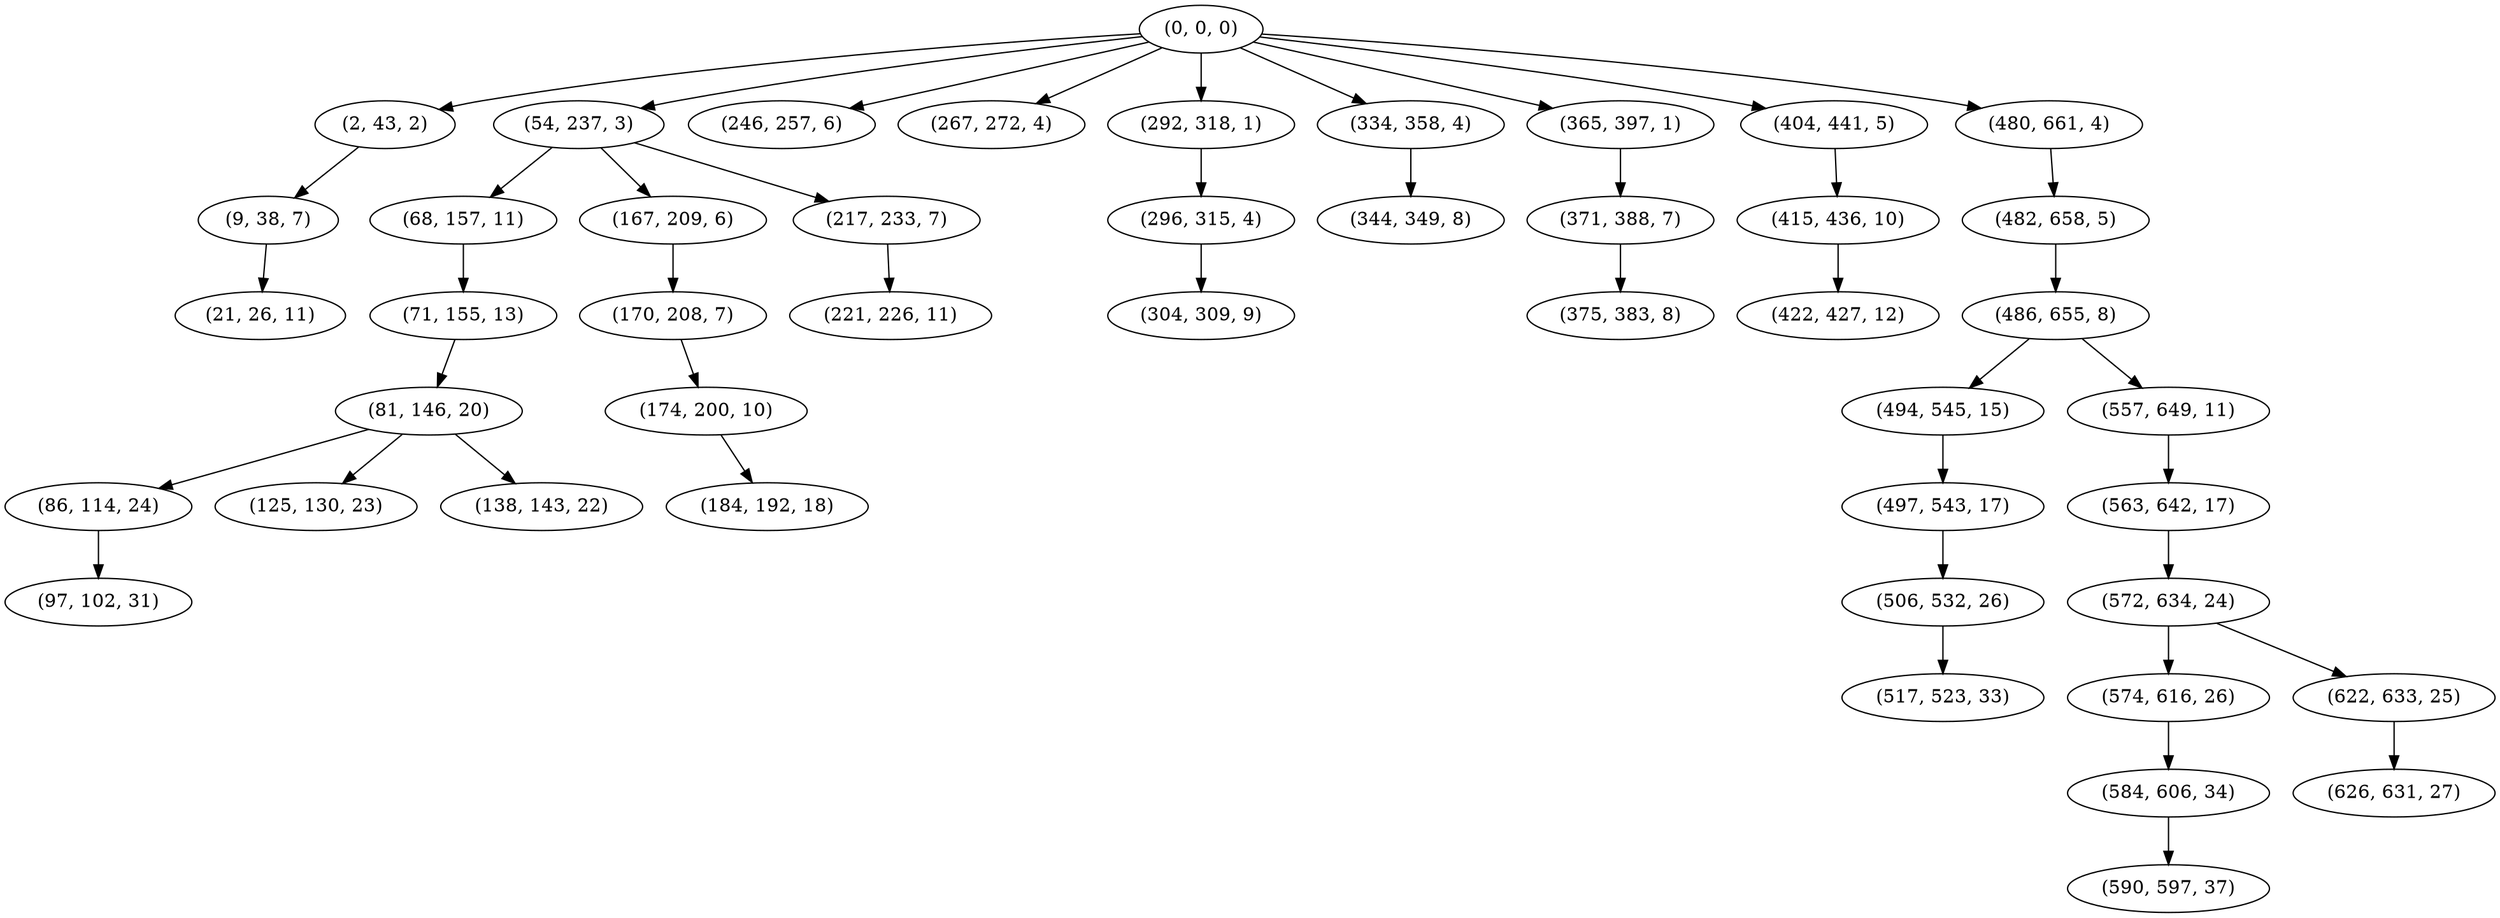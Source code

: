 digraph tree {
    "(0, 0, 0)";
    "(2, 43, 2)";
    "(9, 38, 7)";
    "(21, 26, 11)";
    "(54, 237, 3)";
    "(68, 157, 11)";
    "(71, 155, 13)";
    "(81, 146, 20)";
    "(86, 114, 24)";
    "(97, 102, 31)";
    "(125, 130, 23)";
    "(138, 143, 22)";
    "(167, 209, 6)";
    "(170, 208, 7)";
    "(174, 200, 10)";
    "(184, 192, 18)";
    "(217, 233, 7)";
    "(221, 226, 11)";
    "(246, 257, 6)";
    "(267, 272, 4)";
    "(292, 318, 1)";
    "(296, 315, 4)";
    "(304, 309, 9)";
    "(334, 358, 4)";
    "(344, 349, 8)";
    "(365, 397, 1)";
    "(371, 388, 7)";
    "(375, 383, 8)";
    "(404, 441, 5)";
    "(415, 436, 10)";
    "(422, 427, 12)";
    "(480, 661, 4)";
    "(482, 658, 5)";
    "(486, 655, 8)";
    "(494, 545, 15)";
    "(497, 543, 17)";
    "(506, 532, 26)";
    "(517, 523, 33)";
    "(557, 649, 11)";
    "(563, 642, 17)";
    "(572, 634, 24)";
    "(574, 616, 26)";
    "(584, 606, 34)";
    "(590, 597, 37)";
    "(622, 633, 25)";
    "(626, 631, 27)";
    "(0, 0, 0)" -> "(2, 43, 2)";
    "(0, 0, 0)" -> "(54, 237, 3)";
    "(0, 0, 0)" -> "(246, 257, 6)";
    "(0, 0, 0)" -> "(267, 272, 4)";
    "(0, 0, 0)" -> "(292, 318, 1)";
    "(0, 0, 0)" -> "(334, 358, 4)";
    "(0, 0, 0)" -> "(365, 397, 1)";
    "(0, 0, 0)" -> "(404, 441, 5)";
    "(0, 0, 0)" -> "(480, 661, 4)";
    "(2, 43, 2)" -> "(9, 38, 7)";
    "(9, 38, 7)" -> "(21, 26, 11)";
    "(54, 237, 3)" -> "(68, 157, 11)";
    "(54, 237, 3)" -> "(167, 209, 6)";
    "(54, 237, 3)" -> "(217, 233, 7)";
    "(68, 157, 11)" -> "(71, 155, 13)";
    "(71, 155, 13)" -> "(81, 146, 20)";
    "(81, 146, 20)" -> "(86, 114, 24)";
    "(81, 146, 20)" -> "(125, 130, 23)";
    "(81, 146, 20)" -> "(138, 143, 22)";
    "(86, 114, 24)" -> "(97, 102, 31)";
    "(167, 209, 6)" -> "(170, 208, 7)";
    "(170, 208, 7)" -> "(174, 200, 10)";
    "(174, 200, 10)" -> "(184, 192, 18)";
    "(217, 233, 7)" -> "(221, 226, 11)";
    "(292, 318, 1)" -> "(296, 315, 4)";
    "(296, 315, 4)" -> "(304, 309, 9)";
    "(334, 358, 4)" -> "(344, 349, 8)";
    "(365, 397, 1)" -> "(371, 388, 7)";
    "(371, 388, 7)" -> "(375, 383, 8)";
    "(404, 441, 5)" -> "(415, 436, 10)";
    "(415, 436, 10)" -> "(422, 427, 12)";
    "(480, 661, 4)" -> "(482, 658, 5)";
    "(482, 658, 5)" -> "(486, 655, 8)";
    "(486, 655, 8)" -> "(494, 545, 15)";
    "(486, 655, 8)" -> "(557, 649, 11)";
    "(494, 545, 15)" -> "(497, 543, 17)";
    "(497, 543, 17)" -> "(506, 532, 26)";
    "(506, 532, 26)" -> "(517, 523, 33)";
    "(557, 649, 11)" -> "(563, 642, 17)";
    "(563, 642, 17)" -> "(572, 634, 24)";
    "(572, 634, 24)" -> "(574, 616, 26)";
    "(572, 634, 24)" -> "(622, 633, 25)";
    "(574, 616, 26)" -> "(584, 606, 34)";
    "(584, 606, 34)" -> "(590, 597, 37)";
    "(622, 633, 25)" -> "(626, 631, 27)";
}

